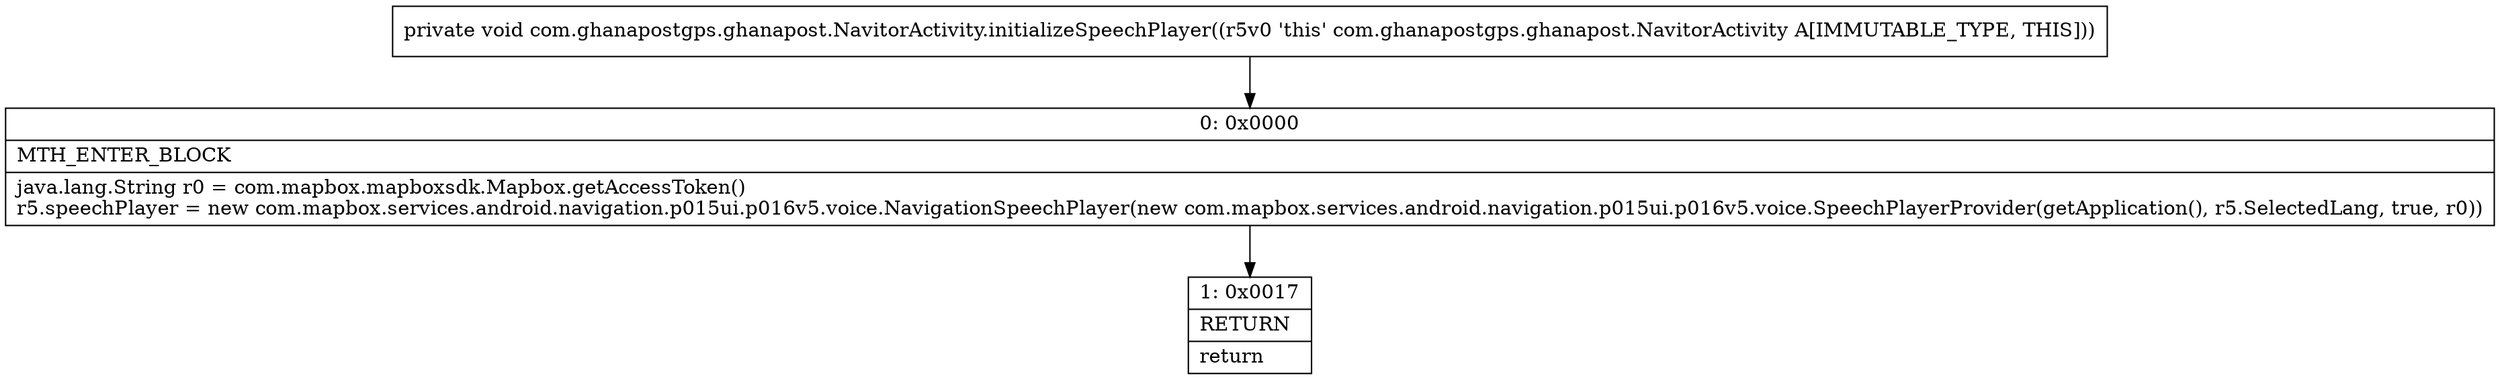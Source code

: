 digraph "CFG forcom.ghanapostgps.ghanapost.NavitorActivity.initializeSpeechPlayer()V" {
Node_0 [shape=record,label="{0\:\ 0x0000|MTH_ENTER_BLOCK\l|java.lang.String r0 = com.mapbox.mapboxsdk.Mapbox.getAccessToken()\lr5.speechPlayer = new com.mapbox.services.android.navigation.p015ui.p016v5.voice.NavigationSpeechPlayer(new com.mapbox.services.android.navigation.p015ui.p016v5.voice.SpeechPlayerProvider(getApplication(), r5.SelectedLang, true, r0))\l}"];
Node_1 [shape=record,label="{1\:\ 0x0017|RETURN\l|return\l}"];
MethodNode[shape=record,label="{private void com.ghanapostgps.ghanapost.NavitorActivity.initializeSpeechPlayer((r5v0 'this' com.ghanapostgps.ghanapost.NavitorActivity A[IMMUTABLE_TYPE, THIS])) }"];
MethodNode -> Node_0;
Node_0 -> Node_1;
}

